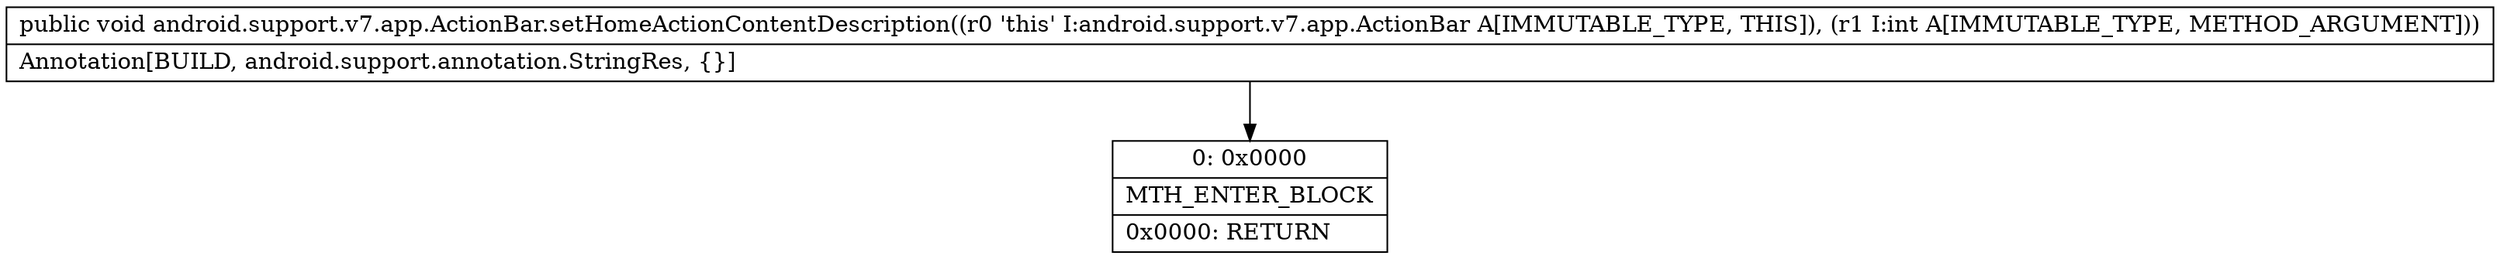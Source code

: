 digraph "CFG forandroid.support.v7.app.ActionBar.setHomeActionContentDescription(I)V" {
Node_0 [shape=record,label="{0\:\ 0x0000|MTH_ENTER_BLOCK\l|0x0000: RETURN   \l}"];
MethodNode[shape=record,label="{public void android.support.v7.app.ActionBar.setHomeActionContentDescription((r0 'this' I:android.support.v7.app.ActionBar A[IMMUTABLE_TYPE, THIS]), (r1 I:int A[IMMUTABLE_TYPE, METHOD_ARGUMENT]))  | Annotation[BUILD, android.support.annotation.StringRes, \{\}]\l}"];
MethodNode -> Node_0;
}


